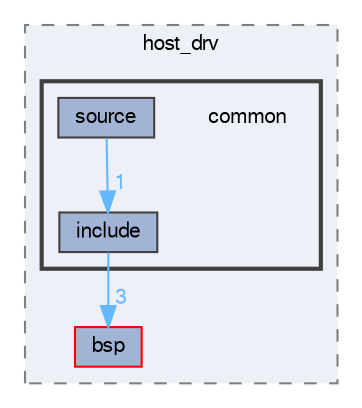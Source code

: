 digraph "common"
{
 // LATEX_PDF_SIZE
  bgcolor="transparent";
  edge [fontname=FreeSans,fontsize=10,labelfontname=FreeSans,labelfontsize=10];
  node [fontname=FreeSans,fontsize=10,shape=box,height=0.2,width=0.4];
  compound=true
  subgraph clusterdir_a65e392e45cf4a236c680a94c68a77ab {
    graph [ bgcolor="#edf0f7", pencolor="grey50", label="host_drv", fontname=FreeSans,fontsize=10 style="filled,dashed", URL="dir_a65e392e45cf4a236c680a94c68a77ab.html",tooltip=""]
  dir_b9a995f55602f46b44b7b2d1b8df8131 [label="bsp", fillcolor="#a2b4d6", color="red", style="filled", URL="dir_b9a995f55602f46b44b7b2d1b8df8131.html",tooltip=""];
  subgraph clusterdir_47510aeddcc5d5420ae5e59eb553093c {
    graph [ bgcolor="#edf0f7", pencolor="grey25", label="", fontname=FreeSans,fontsize=10 style="filled,bold", URL="dir_47510aeddcc5d5420ae5e59eb553093c.html",tooltip=""]
    dir_47510aeddcc5d5420ae5e59eb553093c [shape=plaintext, label="common"];
  dir_1005e9852cd7e63107b0bb8feb81e21c [label="include", fillcolor="#a2b4d6", color="grey25", style="filled", URL="dir_1005e9852cd7e63107b0bb8feb81e21c.html",tooltip=""];
  dir_61c5d4e75463f57f689d10957d8ecf28 [label="source", fillcolor="#a2b4d6", color="grey25", style="filled", URL="dir_61c5d4e75463f57f689d10957d8ecf28.html",tooltip=""];
  }
  }
  dir_1005e9852cd7e63107b0bb8feb81e21c->dir_b9a995f55602f46b44b7b2d1b8df8131 [headlabel="3", labeldistance=1.5 headhref="dir_000024_000002.html" color="steelblue1" fontcolor="steelblue1"];
  dir_61c5d4e75463f57f689d10957d8ecf28->dir_1005e9852cd7e63107b0bb8feb81e21c [headlabel="1", labeldistance=1.5 headhref="dir_000053_000024.html" color="steelblue1" fontcolor="steelblue1"];
}

